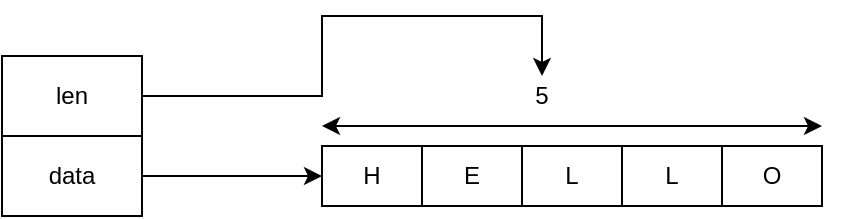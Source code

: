 <mxfile version="13.7.8" type="device"><diagram id="0vygTyOdKO5oSdicXZc-" name="Page-1"><mxGraphModel dx="1346" dy="823" grid="1" gridSize="10" guides="1" tooltips="1" connect="1" arrows="1" fold="1" page="1" pageScale="1" pageWidth="827" pageHeight="1169" math="0" shadow="0"><root><mxCell id="0"/><mxCell id="1" parent="0"/><mxCell id="7Yz1TB4Au9-7gdJaCg_y-15" style="edgeStyle=orthogonalEdgeStyle;rounded=0;orthogonalLoop=1;jettySize=auto;html=1;exitX=1;exitY=0.5;exitDx=0;exitDy=0;entryX=0.5;entryY=0;entryDx=0;entryDy=0;" edge="1" parent="1" source="7Yz1TB4Au9-7gdJaCg_y-1" target="7Yz1TB4Au9-7gdJaCg_y-14"><mxGeometry relative="1" as="geometry"/></mxCell><mxCell id="7Yz1TB4Au9-7gdJaCg_y-1" value="len" style="rounded=0;whiteSpace=wrap;html=1;" vertex="1" parent="1"><mxGeometry x="360" y="355" width="70" height="40" as="geometry"/></mxCell><mxCell id="7Yz1TB4Au9-7gdJaCg_y-12" style="edgeStyle=orthogonalEdgeStyle;rounded=0;orthogonalLoop=1;jettySize=auto;html=1;exitX=1;exitY=0.5;exitDx=0;exitDy=0;entryX=0;entryY=0.5;entryDx=0;entryDy=0;" edge="1" parent="1" source="7Yz1TB4Au9-7gdJaCg_y-3" target="7Yz1TB4Au9-7gdJaCg_y-4"><mxGeometry relative="1" as="geometry"/></mxCell><mxCell id="7Yz1TB4Au9-7gdJaCg_y-3" value="data" style="rounded=0;whiteSpace=wrap;html=1;" vertex="1" parent="1"><mxGeometry x="360" y="395" width="70" height="40" as="geometry"/></mxCell><mxCell id="7Yz1TB4Au9-7gdJaCg_y-4" value="H" style="rounded=0;whiteSpace=wrap;html=1;" vertex="1" parent="1"><mxGeometry x="520" y="400" width="50" height="30" as="geometry"/></mxCell><mxCell id="7Yz1TB4Au9-7gdJaCg_y-7" value="O" style="rounded=0;whiteSpace=wrap;html=1;" vertex="1" parent="1"><mxGeometry x="720" y="400" width="50" height="30" as="geometry"/></mxCell><mxCell id="7Yz1TB4Au9-7gdJaCg_y-8" value="L" style="rounded=0;whiteSpace=wrap;html=1;" vertex="1" parent="1"><mxGeometry x="670" y="400" width="50" height="30" as="geometry"/></mxCell><mxCell id="7Yz1TB4Au9-7gdJaCg_y-9" value="L" style="rounded=0;whiteSpace=wrap;html=1;" vertex="1" parent="1"><mxGeometry x="620" y="400" width="50" height="30" as="geometry"/></mxCell><mxCell id="7Yz1TB4Au9-7gdJaCg_y-10" value="E" style="rounded=0;whiteSpace=wrap;html=1;" vertex="1" parent="1"><mxGeometry x="570" y="400" width="50" height="30" as="geometry"/></mxCell><mxCell id="7Yz1TB4Au9-7gdJaCg_y-13" value="" style="endArrow=classic;startArrow=classic;html=1;" edge="1" parent="1"><mxGeometry width="50" height="50" relative="1" as="geometry"><mxPoint x="520" y="390" as="sourcePoint"/><mxPoint x="770" y="390" as="targetPoint"/></mxGeometry></mxCell><mxCell id="7Yz1TB4Au9-7gdJaCg_y-14" value="5" style="text;html=1;strokeColor=none;fillColor=none;align=center;verticalAlign=middle;whiteSpace=wrap;rounded=0;" vertex="1" parent="1"><mxGeometry x="610" y="365" width="40" height="20" as="geometry"/></mxCell></root></mxGraphModel></diagram></mxfile>